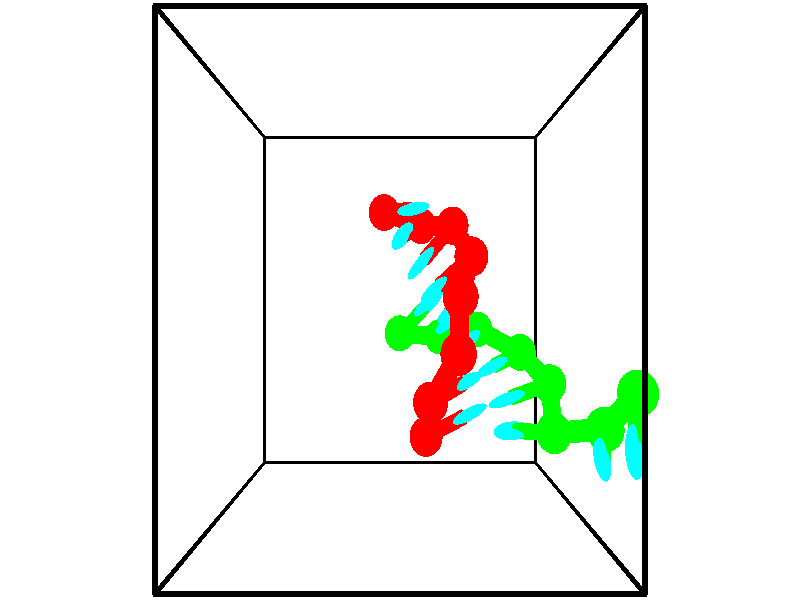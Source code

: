 // switches for output
#declare DRAW_BASES = 1; // possible values are 0, 1; only relevant for DNA ribbons
#declare DRAW_BASES_TYPE = 3; // possible values are 1, 2, 3; only relevant for DNA ribbons
#declare DRAW_FOG = 0; // set to 1 to enable fog

#include "colors.inc"

#include "transforms.inc"
background { rgb <1, 1, 1>}

#default {
   normal{
       ripples 0.25
       frequency 0.20
       turbulence 0.2
       lambda 5
   }
	finish {
		phong 0.1
		phong_size 40.
	}
}

// original window dimensions: 1024x640


// camera settings

camera {
	sky <-0, 1, 0>
	up <-0, 1, 0>
	right 1.6 * <1, 0, 0>
	location <2.5, 2.5, 11.1562>
	look_at <2.5, 2.5, 2.5>
	direction <0, 0, -8.6562>
	angle 67.0682
}


# declare cpy_camera_pos = <2.5, 2.5, 11.1562>;
# if (DRAW_FOG = 1)
fog {
	fog_type 2
	up vnormalize(cpy_camera_pos)
	color rgbt<1,1,1,0.3>
	distance 1e-5
	fog_alt 3e-3
	fog_offset 4
}
# end


// LIGHTS

# declare lum = 6;
global_settings {
	ambient_light rgb lum * <0.05, 0.05, 0.05>
	max_trace_level 15
}# declare cpy_direct_light_amount = 0.25;
light_source
{	1000 * <-1, -1, 1>,
	rgb lum * cpy_direct_light_amount
	parallel
}

light_source
{	1000 * <1, 1, -1>,
	rgb lum * cpy_direct_light_amount
	parallel
}

// strand 0

// nucleotide -1

// particle -1
sphere {
	<2.238048, 3.698870, 1.220414> 0.250000
	pigment { color rgbt <1,0,0,0> }
	no_shadow
}
cylinder {
	<2.504852, 3.690063, 1.518303>,  <2.664935, 3.684780, 1.697036>, 0.100000
	pigment { color rgbt <1,0,0,0> }
	no_shadow
}
cylinder {
	<2.504852, 3.690063, 1.518303>,  <2.238048, 3.698870, 1.220414>, 0.100000
	pigment { color rgbt <1,0,0,0> }
	no_shadow
}

// particle -1
sphere {
	<2.504852, 3.690063, 1.518303> 0.100000
	pigment { color rgbt <1,0,0,0> }
	no_shadow
}
sphere {
	0, 1
	scale<0.080000,0.200000,0.300000>
	matrix <0.207208, -0.954647, -0.213808,
		0.715655, 0.296925, -0.632198,
		0.667011, -0.022016, 0.744723,
		2.704956, 3.683459, 1.741720>
	pigment { color rgbt <0,1,1,0> }
	no_shadow
}
cylinder {
	<2.853920, 3.526070, 1.088399>,  <2.238048, 3.698870, 1.220414>, 0.130000
	pigment { color rgbt <1,0,0,0> }
	no_shadow
}

// nucleotide -1

// particle -1
sphere {
	<2.853920, 3.526070, 1.088399> 0.250000
	pigment { color rgbt <1,0,0,0> }
	no_shadow
}
cylinder {
	<2.675011, 3.417755, 1.429367>,  <2.567665, 3.352766, 1.633948>, 0.100000
	pigment { color rgbt <1,0,0,0> }
	no_shadow
}
cylinder {
	<2.675011, 3.417755, 1.429367>,  <2.853920, 3.526070, 1.088399>, 0.100000
	pigment { color rgbt <1,0,0,0> }
	no_shadow
}

// particle -1
sphere {
	<2.675011, 3.417755, 1.429367> 0.100000
	pigment { color rgbt <1,0,0,0> }
	no_shadow
}
sphere {
	0, 1
	scale<0.080000,0.200000,0.300000>
	matrix <0.786123, -0.573570, 0.230279,
		0.426566, 0.773105, 0.469414,
		-0.447272, -0.270788, 0.852421,
		2.540829, 3.336519, 1.685093>
	pigment { color rgbt <0,1,1,0> }
	no_shadow
}
cylinder {
	<3.329531, 3.476522, 1.637611>,  <2.853920, 3.526070, 1.088399>, 0.130000
	pigment { color rgbt <1,0,0,0> }
	no_shadow
}

// nucleotide -1

// particle -1
sphere {
	<3.329531, 3.476522, 1.637611> 0.250000
	pigment { color rgbt <1,0,0,0> }
	no_shadow
}
cylinder {
	<3.048889, 3.196060, 1.688419>,  <2.880504, 3.027783, 1.718905>, 0.100000
	pigment { color rgbt <1,0,0,0> }
	no_shadow
}
cylinder {
	<3.048889, 3.196060, 1.688419>,  <3.329531, 3.476522, 1.637611>, 0.100000
	pigment { color rgbt <1,0,0,0> }
	no_shadow
}

// particle -1
sphere {
	<3.048889, 3.196060, 1.688419> 0.100000
	pigment { color rgbt <1,0,0,0> }
	no_shadow
}
sphere {
	0, 1
	scale<0.080000,0.200000,0.300000>
	matrix <0.712273, -0.695207, 0.096717,
		0.020493, 0.158331, 0.987173,
		-0.701604, -0.701155, 0.127022,
		2.838408, 2.985714, 1.726526>
	pigment { color rgbt <0,1,1,0> }
	no_shadow
}
cylinder {
	<3.561346, 3.037832, 2.171831>,  <3.329531, 3.476522, 1.637611>, 0.130000
	pigment { color rgbt <1,0,0,0> }
	no_shadow
}

// nucleotide -1

// particle -1
sphere {
	<3.561346, 3.037832, 2.171831> 0.250000
	pigment { color rgbt <1,0,0,0> }
	no_shadow
}
cylinder {
	<3.273140, 2.816086, 2.005199>,  <3.100217, 2.683038, 1.905221>, 0.100000
	pigment { color rgbt <1,0,0,0> }
	no_shadow
}
cylinder {
	<3.273140, 2.816086, 2.005199>,  <3.561346, 3.037832, 2.171831>, 0.100000
	pigment { color rgbt <1,0,0,0> }
	no_shadow
}

// particle -1
sphere {
	<3.273140, 2.816086, 2.005199> 0.100000
	pigment { color rgbt <1,0,0,0> }
	no_shadow
}
sphere {
	0, 1
	scale<0.080000,0.200000,0.300000>
	matrix <0.546446, -0.823754, 0.151085,
		-0.426915, -0.118778, 0.896457,
		-0.720514, -0.554366, -0.416578,
		3.056986, 2.649776, 1.880226>
	pigment { color rgbt <0,1,1,0> }
	no_shadow
}
cylinder {
	<3.345277, 2.539402, 2.729625>,  <3.561346, 3.037832, 2.171831>, 0.130000
	pigment { color rgbt <1,0,0,0> }
	no_shadow
}

// nucleotide -1

// particle -1
sphere {
	<3.345277, 2.539402, 2.729625> 0.250000
	pigment { color rgbt <1,0,0,0> }
	no_shadow
}
cylinder {
	<3.290749, 2.425560, 2.350063>,  <3.258031, 2.357255, 2.122327>, 0.100000
	pigment { color rgbt <1,0,0,0> }
	no_shadow
}
cylinder {
	<3.290749, 2.425560, 2.350063>,  <3.345277, 2.539402, 2.729625>, 0.100000
	pigment { color rgbt <1,0,0,0> }
	no_shadow
}

// particle -1
sphere {
	<3.290749, 2.425560, 2.350063> 0.100000
	pigment { color rgbt <1,0,0,0> }
	no_shadow
}
sphere {
	0, 1
	scale<0.080000,0.200000,0.300000>
	matrix <0.522520, -0.834431, 0.175204,
		-0.841658, -0.471937, 0.262463,
		-0.136322, -0.284604, -0.948903,
		3.249852, 2.340179, 2.065392>
	pigment { color rgbt <0,1,1,0> }
	no_shadow
}
cylinder {
	<3.306407, 1.878550, 2.853284>,  <3.345277, 2.539402, 2.729625>, 0.130000
	pigment { color rgbt <1,0,0,0> }
	no_shadow
}

// nucleotide -1

// particle -1
sphere {
	<3.306407, 1.878550, 2.853284> 0.250000
	pigment { color rgbt <1,0,0,0> }
	no_shadow
}
cylinder {
	<3.376038, 1.909935, 2.460644>,  <3.417816, 1.928766, 2.225060>, 0.100000
	pigment { color rgbt <1,0,0,0> }
	no_shadow
}
cylinder {
	<3.376038, 1.909935, 2.460644>,  <3.306407, 1.878550, 2.853284>, 0.100000
	pigment { color rgbt <1,0,0,0> }
	no_shadow
}

// particle -1
sphere {
	<3.376038, 1.909935, 2.460644> 0.100000
	pigment { color rgbt <1,0,0,0> }
	no_shadow
}
sphere {
	0, 1
	scale<0.080000,0.200000,0.300000>
	matrix <0.328874, -0.944218, -0.017153,
		-0.928191, -0.319837, -0.190171,
		0.174076, 0.078463, -0.981601,
		3.428261, 1.933474, 2.166163>
	pigment { color rgbt <0,1,1,0> }
	no_shadow
}
cylinder {
	<2.936711, 1.276548, 2.524370>,  <3.306407, 1.878550, 2.853284>, 0.130000
	pigment { color rgbt <1,0,0,0> }
	no_shadow
}

// nucleotide -1

// particle -1
sphere {
	<2.936711, 1.276548, 2.524370> 0.250000
	pigment { color rgbt <1,0,0,0> }
	no_shadow
}
cylinder {
	<3.245094, 1.389515, 2.296032>,  <3.430124, 1.457295, 2.159029>, 0.100000
	pigment { color rgbt <1,0,0,0> }
	no_shadow
}
cylinder {
	<3.245094, 1.389515, 2.296032>,  <2.936711, 1.276548, 2.524370>, 0.100000
	pigment { color rgbt <1,0,0,0> }
	no_shadow
}

// particle -1
sphere {
	<3.245094, 1.389515, 2.296032> 0.100000
	pigment { color rgbt <1,0,0,0> }
	no_shadow
}
sphere {
	0, 1
	scale<0.080000,0.200000,0.300000>
	matrix <0.351614, -0.936071, 0.011766,
		-0.531028, -0.209788, -0.820974,
		0.770959, 0.282418, -0.570844,
		3.476382, 1.474240, 2.124779>
	pigment { color rgbt <0,1,1,0> }
	no_shadow
}
cylinder {
	<2.895104, 0.772673, 1.999753>,  <2.936711, 1.276548, 2.524370>, 0.130000
	pigment { color rgbt <1,0,0,0> }
	no_shadow
}

// nucleotide -1

// particle -1
sphere {
	<2.895104, 0.772673, 1.999753> 0.250000
	pigment { color rgbt <1,0,0,0> }
	no_shadow
}
cylinder {
	<3.262253, 0.931396, 1.996758>,  <3.482542, 1.026630, 1.994960>, 0.100000
	pigment { color rgbt <1,0,0,0> }
	no_shadow
}
cylinder {
	<3.262253, 0.931396, 1.996758>,  <2.895104, 0.772673, 1.999753>, 0.100000
	pigment { color rgbt <1,0,0,0> }
	no_shadow
}

// particle -1
sphere {
	<3.262253, 0.931396, 1.996758> 0.100000
	pigment { color rgbt <1,0,0,0> }
	no_shadow
}
sphere {
	0, 1
	scale<0.080000,0.200000,0.300000>
	matrix <0.392822, -0.905637, 0.159726,
		0.056597, -0.149550, -0.987133,
		0.917871, 0.396808, -0.007490,
		3.537614, 1.050439, 1.994511>
	pigment { color rgbt <0,1,1,0> }
	no_shadow
}
// strand 1

// nucleotide -1

// particle -1
sphere {
	<5.540267, 1.507889, 3.442268> 0.250000
	pigment { color rgbt <0,1,0,0> }
	no_shadow
}
cylinder {
	<5.430115, 1.203953, 3.677830>,  <5.364024, 1.021591, 3.819167>, 0.100000
	pigment { color rgbt <0,1,0,0> }
	no_shadow
}
cylinder {
	<5.430115, 1.203953, 3.677830>,  <5.540267, 1.507889, 3.442268>, 0.100000
	pigment { color rgbt <0,1,0,0> }
	no_shadow
}

// particle -1
sphere {
	<5.430115, 1.203953, 3.677830> 0.100000
	pigment { color rgbt <0,1,0,0> }
	no_shadow
}
sphere {
	0, 1
	scale<0.080000,0.200000,0.300000>
	matrix <-0.696023, -0.264964, -0.667343,
		0.663113, -0.593662, -0.455901,
		-0.275379, -0.759842, 0.588904,
		5.347501, 0.976000, 3.854501>
	pigment { color rgbt <0,1,1,0> }
	no_shadow
}
cylinder {
	<5.269059, 1.043700, 2.998410>,  <5.540267, 1.507889, 3.442268>, 0.130000
	pigment { color rgbt <0,1,0,0> }
	no_shadow
}

// nucleotide -1

// particle -1
sphere {
	<5.269059, 1.043700, 2.998410> 0.250000
	pigment { color rgbt <0,1,0,0> }
	no_shadow
}
cylinder {
	<5.129684, 0.928864, 3.355324>,  <5.046060, 0.859962, 3.569472>, 0.100000
	pigment { color rgbt <0,1,0,0> }
	no_shadow
}
cylinder {
	<5.129684, 0.928864, 3.355324>,  <5.269059, 1.043700, 2.998410>, 0.100000
	pigment { color rgbt <0,1,0,0> }
	no_shadow
}

// particle -1
sphere {
	<5.129684, 0.928864, 3.355324> 0.100000
	pigment { color rgbt <0,1,0,0> }
	no_shadow
}
sphere {
	0, 1
	scale<0.080000,0.200000,0.300000>
	matrix <-0.828220, -0.351455, -0.436498,
		0.438912, -0.891099, -0.115316,
		-0.348435, -0.287091, 0.892285,
		5.025154, 0.842736, 3.623009>
	pigment { color rgbt <0,1,1,0> }
	no_shadow
}
cylinder {
	<4.723425, 0.898604, 2.428992>,  <5.269059, 1.043700, 2.998410>, 0.130000
	pigment { color rgbt <0,1,0,0> }
	no_shadow
}

// nucleotide -1

// particle -1
sphere {
	<4.723425, 0.898604, 2.428992> 0.250000
	pigment { color rgbt <0,1,0,0> }
	no_shadow
}
cylinder {
	<4.423241, 0.866486, 2.166584>,  <4.243130, 0.847214, 2.009139>, 0.100000
	pigment { color rgbt <0,1,0,0> }
	no_shadow
}
cylinder {
	<4.423241, 0.866486, 2.166584>,  <4.723425, 0.898604, 2.428992>, 0.100000
	pigment { color rgbt <0,1,0,0> }
	no_shadow
}

// particle -1
sphere {
	<4.423241, 0.866486, 2.166584> 0.100000
	pigment { color rgbt <0,1,0,0> }
	no_shadow
}
sphere {
	0, 1
	scale<0.080000,0.200000,0.300000>
	matrix <-0.284898, 0.934939, 0.211475,
		0.596358, 0.345602, -0.724511,
		-0.750460, -0.080297, -0.656020,
		4.198102, 0.842396, 1.969778>
	pigment { color rgbt <0,1,1,0> }
	no_shadow
}
cylinder {
	<4.806652, 1.424387, 1.840920>,  <4.723425, 0.898604, 2.428992>, 0.130000
	pigment { color rgbt <0,1,0,0> }
	no_shadow
}

// nucleotide -1

// particle -1
sphere {
	<4.806652, 1.424387, 1.840920> 0.250000
	pigment { color rgbt <0,1,0,0> }
	no_shadow
}
cylinder {
	<4.424866, 1.318520, 1.895981>,  <4.195794, 1.254999, 1.929017>, 0.100000
	pigment { color rgbt <0,1,0,0> }
	no_shadow
}
cylinder {
	<4.424866, 1.318520, 1.895981>,  <4.806652, 1.424387, 1.840920>, 0.100000
	pigment { color rgbt <0,1,0,0> }
	no_shadow
}

// particle -1
sphere {
	<4.424866, 1.318520, 1.895981> 0.100000
	pigment { color rgbt <0,1,0,0> }
	no_shadow
}
sphere {
	0, 1
	scale<0.080000,0.200000,0.300000>
	matrix <-0.288789, 0.935446, -0.203816,
		-0.074822, -0.234288, -0.969284,
		-0.954464, -0.264668, 0.137651,
		4.138526, 1.239119, 1.937276>
	pigment { color rgbt <0,1,1,0> }
	no_shadow
}
cylinder {
	<4.459201, 1.788007, 1.304463>,  <4.806652, 1.424387, 1.840920>, 0.130000
	pigment { color rgbt <0,1,0,0> }
	no_shadow
}

// nucleotide -1

// particle -1
sphere {
	<4.459201, 1.788007, 1.304463> 0.250000
	pigment { color rgbt <0,1,0,0> }
	no_shadow
}
cylinder {
	<4.163185, 1.701454, 1.559185>,  <3.985576, 1.649523, 1.712018>, 0.100000
	pigment { color rgbt <0,1,0,0> }
	no_shadow
}
cylinder {
	<4.163185, 1.701454, 1.559185>,  <4.459201, 1.788007, 1.304463>, 0.100000
	pigment { color rgbt <0,1,0,0> }
	no_shadow
}

// particle -1
sphere {
	<4.163185, 1.701454, 1.559185> 0.100000
	pigment { color rgbt <0,1,0,0> }
	no_shadow
}
sphere {
	0, 1
	scale<0.080000,0.200000,0.300000>
	matrix <-0.430926, 0.879502, -0.201937,
		-0.516376, -0.423857, -0.744111,
		-0.740040, -0.216382, 0.636805,
		3.941173, 1.636540, 1.750226>
	pigment { color rgbt <0,1,1,0> }
	no_shadow
}
cylinder {
	<3.809997, 2.086687, 0.919953>,  <4.459201, 1.788007, 1.304463>, 0.130000
	pigment { color rgbt <0,1,0,0> }
	no_shadow
}

// nucleotide -1

// particle -1
sphere {
	<3.809997, 2.086687, 0.919953> 0.250000
	pigment { color rgbt <0,1,0,0> }
	no_shadow
}
cylinder {
	<3.689377, 2.012905, 1.294128>,  <3.617005, 1.968636, 1.518633>, 0.100000
	pigment { color rgbt <0,1,0,0> }
	no_shadow
}
cylinder {
	<3.689377, 2.012905, 1.294128>,  <3.809997, 2.086687, 0.919953>, 0.100000
	pigment { color rgbt <0,1,0,0> }
	no_shadow
}

// particle -1
sphere {
	<3.689377, 2.012905, 1.294128> 0.100000
	pigment { color rgbt <0,1,0,0> }
	no_shadow
}
sphere {
	0, 1
	scale<0.080000,0.200000,0.300000>
	matrix <-0.622320, 0.781378, -0.046536,
		-0.722347, -0.596175, -0.350415,
		-0.301550, -0.184455, 0.935438,
		3.598912, 1.957569, 1.574760>
	pigment { color rgbt <0,1,1,0> }
	no_shadow
}
cylinder {
	<3.172027, 1.975905, 0.837143>,  <3.809997, 2.086687, 0.919953>, 0.130000
	pigment { color rgbt <0,1,0,0> }
	no_shadow
}

// nucleotide -1

// particle -1
sphere {
	<3.172027, 1.975905, 0.837143> 0.250000
	pigment { color rgbt <0,1,0,0> }
	no_shadow
}
cylinder {
	<3.215439, 2.101879, 1.214298>,  <3.241486, 2.177464, 1.440591>, 0.100000
	pigment { color rgbt <0,1,0,0> }
	no_shadow
}
cylinder {
	<3.215439, 2.101879, 1.214298>,  <3.172027, 1.975905, 0.837143>, 0.100000
	pigment { color rgbt <0,1,0,0> }
	no_shadow
}

// particle -1
sphere {
	<3.215439, 2.101879, 1.214298> 0.100000
	pigment { color rgbt <0,1,0,0> }
	no_shadow
}
sphere {
	0, 1
	scale<0.080000,0.200000,0.300000>
	matrix <-0.593138, 0.781672, -0.192814,
		-0.797752, -0.538336, 0.271635,
		0.108531, 0.314935, 0.942888,
		3.247998, 2.196360, 1.497164>
	pigment { color rgbt <0,1,1,0> }
	no_shadow
}
cylinder {
	<2.495865, 2.037168, 1.105689>,  <3.172027, 1.975905, 0.837143>, 0.130000
	pigment { color rgbt <0,1,0,0> }
	no_shadow
}

// nucleotide -1

// particle -1
sphere {
	<2.495865, 2.037168, 1.105689> 0.250000
	pigment { color rgbt <0,1,0,0> }
	no_shadow
}
cylinder {
	<2.757233, 2.271030, 1.298031>,  <2.914053, 2.411348, 1.413436>, 0.100000
	pigment { color rgbt <0,1,0,0> }
	no_shadow
}
cylinder {
	<2.757233, 2.271030, 1.298031>,  <2.495865, 2.037168, 1.105689>, 0.100000
	pigment { color rgbt <0,1,0,0> }
	no_shadow
}

// particle -1
sphere {
	<2.757233, 2.271030, 1.298031> 0.100000
	pigment { color rgbt <0,1,0,0> }
	no_shadow
}
sphere {
	0, 1
	scale<0.080000,0.200000,0.300000>
	matrix <-0.497902, 0.810407, -0.308763,
		-0.570208, -0.037667, 0.820637,
		0.653419, 0.584656, 0.480855,
		2.953258, 2.446427, 1.442287>
	pigment { color rgbt <0,1,1,0> }
	no_shadow
}
// box output
cylinder {
	<0.000000, 0.000000, 0.000000>,  <5.000000, 0.000000, 0.000000>, 0.025000
	pigment { color rgbt <0,0,0,0> }
	no_shadow
}
cylinder {
	<0.000000, 0.000000, 0.000000>,  <0.000000, 5.000000, 0.000000>, 0.025000
	pigment { color rgbt <0,0,0,0> }
	no_shadow
}
cylinder {
	<0.000000, 0.000000, 0.000000>,  <0.000000, 0.000000, 5.000000>, 0.025000
	pigment { color rgbt <0,0,0,0> }
	no_shadow
}
cylinder {
	<5.000000, 5.000000, 5.000000>,  <0.000000, 5.000000, 5.000000>, 0.025000
	pigment { color rgbt <0,0,0,0> }
	no_shadow
}
cylinder {
	<5.000000, 5.000000, 5.000000>,  <5.000000, 0.000000, 5.000000>, 0.025000
	pigment { color rgbt <0,0,0,0> }
	no_shadow
}
cylinder {
	<5.000000, 5.000000, 5.000000>,  <5.000000, 5.000000, 0.000000>, 0.025000
	pigment { color rgbt <0,0,0,0> }
	no_shadow
}
cylinder {
	<0.000000, 0.000000, 5.000000>,  <0.000000, 5.000000, 5.000000>, 0.025000
	pigment { color rgbt <0,0,0,0> }
	no_shadow
}
cylinder {
	<0.000000, 0.000000, 5.000000>,  <5.000000, 0.000000, 5.000000>, 0.025000
	pigment { color rgbt <0,0,0,0> }
	no_shadow
}
cylinder {
	<5.000000, 5.000000, 0.000000>,  <0.000000, 5.000000, 0.000000>, 0.025000
	pigment { color rgbt <0,0,0,0> }
	no_shadow
}
cylinder {
	<5.000000, 5.000000, 0.000000>,  <5.000000, 0.000000, 0.000000>, 0.025000
	pigment { color rgbt <0,0,0,0> }
	no_shadow
}
cylinder {
	<5.000000, 0.000000, 5.000000>,  <5.000000, 0.000000, 0.000000>, 0.025000
	pigment { color rgbt <0,0,0,0> }
	no_shadow
}
cylinder {
	<0.000000, 5.000000, 0.000000>,  <0.000000, 5.000000, 5.000000>, 0.025000
	pigment { color rgbt <0,0,0,0> }
	no_shadow
}
// end of box output
